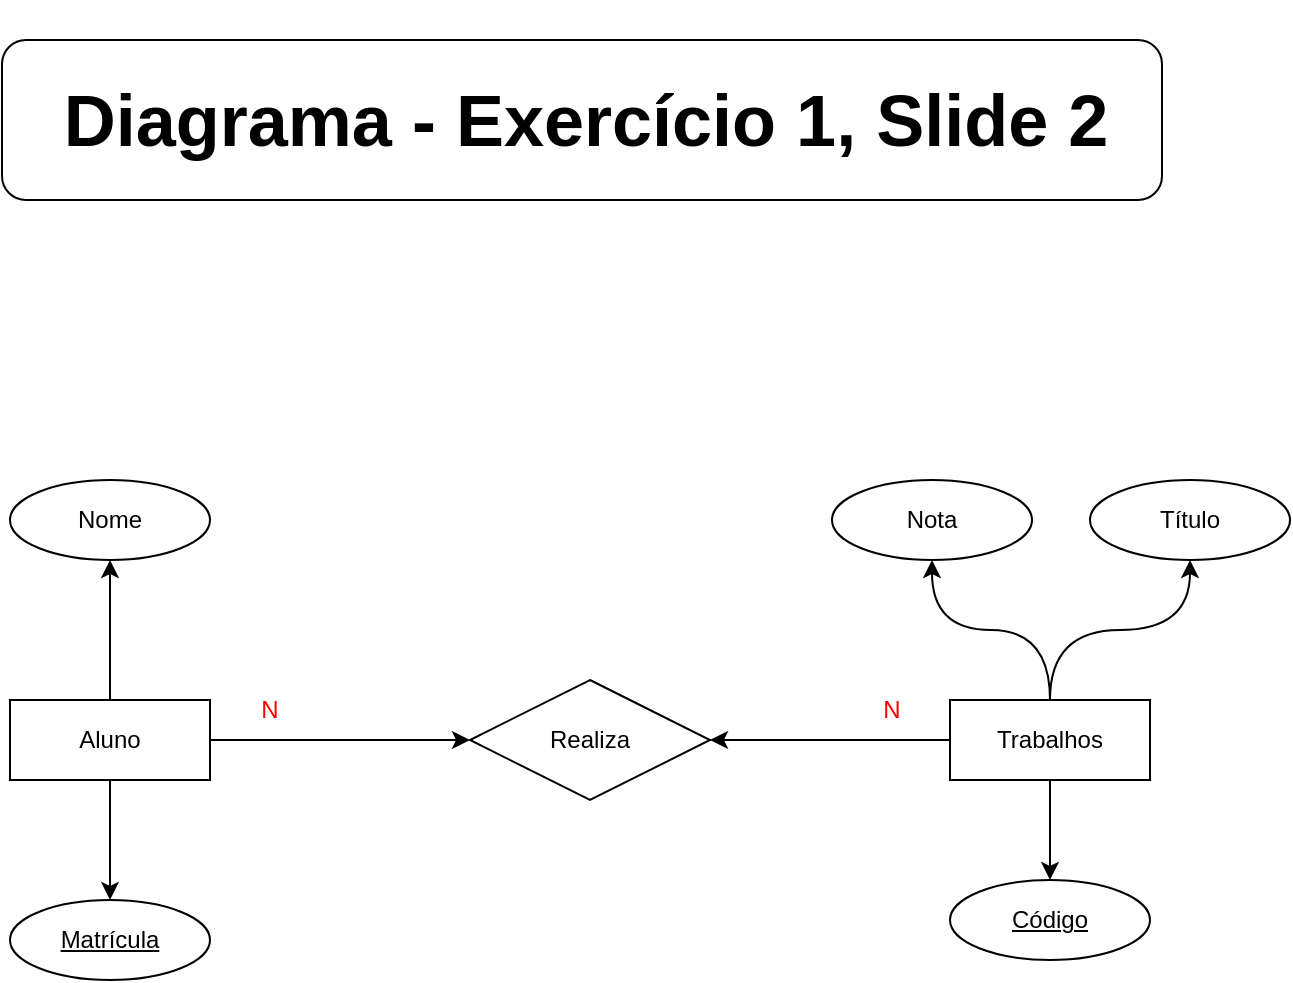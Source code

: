 <mxfile version="21.1.2" type="device">
  <diagram name="Página-1" id="kafqpZeLi7XdwKmXiJNI">
    <mxGraphModel dx="1035" dy="569" grid="1" gridSize="10" guides="1" tooltips="1" connect="1" arrows="1" fold="1" page="1" pageScale="1" pageWidth="827" pageHeight="1169" math="0" shadow="0">
      <root>
        <mxCell id="0" />
        <mxCell id="1" parent="0" />
        <mxCell id="KlqMlO6U-CDNfU_j7yHm-2" value="" style="rounded=1;whiteSpace=wrap;html=1;fontSize=36;" parent="1" vertex="1">
          <mxGeometry x="124" y="80" width="580" height="80" as="geometry" />
        </mxCell>
        <mxCell id="KlqMlO6U-CDNfU_j7yHm-1" value="&lt;span style=&quot;font-size: 36px;&quot;&gt;&lt;b&gt;Diagrama - Exercício 1, Slide 2&lt;/b&gt;&lt;/span&gt;" style="text;html=1;strokeColor=none;fillColor=none;align=center;verticalAlign=middle;whiteSpace=wrap;rounded=0;" parent="1" vertex="1">
          <mxGeometry x="128" y="60" width="576" height="120" as="geometry" />
        </mxCell>
        <mxCell id="NBL88mhy68arzMHCjShc-17" style="edgeStyle=orthogonalEdgeStyle;rounded=0;orthogonalLoop=1;jettySize=auto;html=1;" parent="1" source="NBL88mhy68arzMHCjShc-13" target="NBL88mhy68arzMHCjShc-14" edge="1">
          <mxGeometry relative="1" as="geometry" />
        </mxCell>
        <mxCell id="NBL88mhy68arzMHCjShc-37" style="edgeStyle=orthogonalEdgeStyle;rounded=0;orthogonalLoop=1;jettySize=auto;html=1;entryX=0.5;entryY=1;entryDx=0;entryDy=0;curved=1;" parent="1" source="NBL88mhy68arzMHCjShc-13" target="NBL88mhy68arzMHCjShc-36" edge="1">
          <mxGeometry relative="1" as="geometry" />
        </mxCell>
        <mxCell id="NBL88mhy68arzMHCjShc-39" style="edgeStyle=orthogonalEdgeStyle;rounded=0;orthogonalLoop=1;jettySize=auto;html=1;entryX=0.5;entryY=0;entryDx=0;entryDy=0;curved=1;" parent="1" source="NBL88mhy68arzMHCjShc-13" target="NBL88mhy68arzMHCjShc-35" edge="1">
          <mxGeometry relative="1" as="geometry" />
        </mxCell>
        <mxCell id="NBL88mhy68arzMHCjShc-13" value="Aluno" style="whiteSpace=wrap;html=1;align=center;" parent="1" vertex="1">
          <mxGeometry x="128" y="410" width="100" height="40" as="geometry" />
        </mxCell>
        <mxCell id="NBL88mhy68arzMHCjShc-14" value="Realiza" style="shape=rhombus;perimeter=rhombusPerimeter;whiteSpace=wrap;html=1;align=center;" parent="1" vertex="1">
          <mxGeometry x="358" y="400" width="120" height="60" as="geometry" />
        </mxCell>
        <mxCell id="NBL88mhy68arzMHCjShc-34" style="edgeStyle=orthogonalEdgeStyle;rounded=0;orthogonalLoop=1;jettySize=auto;html=1;entryX=0.5;entryY=1;entryDx=0;entryDy=0;curved=1;" parent="1" source="NBL88mhy68arzMHCjShc-16" target="NBL88mhy68arzMHCjShc-22" edge="1">
          <mxGeometry relative="1" as="geometry" />
        </mxCell>
        <mxCell id="NBL88mhy68arzMHCjShc-43" style="edgeStyle=orthogonalEdgeStyle;rounded=0;orthogonalLoop=1;jettySize=auto;html=1;entryX=0.5;entryY=1;entryDx=0;entryDy=0;curved=1;" parent="1" source="NBL88mhy68arzMHCjShc-16" target="NBL88mhy68arzMHCjShc-42" edge="1">
          <mxGeometry relative="1" as="geometry" />
        </mxCell>
        <mxCell id="NBL88mhy68arzMHCjShc-44" style="edgeStyle=orthogonalEdgeStyle;rounded=0;orthogonalLoop=1;jettySize=auto;html=1;entryX=0.5;entryY=0;entryDx=0;entryDy=0;" parent="1" source="NBL88mhy68arzMHCjShc-16" target="NBL88mhy68arzMHCjShc-40" edge="1">
          <mxGeometry relative="1" as="geometry" />
        </mxCell>
        <mxCell id="2at8B4tksrl-nGrAMncA-6" style="edgeStyle=orthogonalEdgeStyle;rounded=0;orthogonalLoop=1;jettySize=auto;html=1;entryX=1;entryY=0.5;entryDx=0;entryDy=0;" edge="1" parent="1" source="NBL88mhy68arzMHCjShc-16" target="NBL88mhy68arzMHCjShc-14">
          <mxGeometry relative="1" as="geometry" />
        </mxCell>
        <mxCell id="NBL88mhy68arzMHCjShc-16" value="Trabalhos" style="whiteSpace=wrap;html=1;align=center;" parent="1" vertex="1">
          <mxGeometry x="598" y="410" width="100" height="40" as="geometry" />
        </mxCell>
        <mxCell id="NBL88mhy68arzMHCjShc-22" value="Título" style="ellipse;whiteSpace=wrap;html=1;align=center;" parent="1" vertex="1">
          <mxGeometry x="668" y="300" width="100" height="40" as="geometry" />
        </mxCell>
        <mxCell id="NBL88mhy68arzMHCjShc-35" value="Matrícula" style="ellipse;whiteSpace=wrap;html=1;align=center;fontStyle=4;" parent="1" vertex="1">
          <mxGeometry x="128" y="510" width="100" height="40" as="geometry" />
        </mxCell>
        <mxCell id="NBL88mhy68arzMHCjShc-36" value="Nome" style="ellipse;whiteSpace=wrap;html=1;align=center;" parent="1" vertex="1">
          <mxGeometry x="128" y="300" width="100" height="40" as="geometry" />
        </mxCell>
        <mxCell id="NBL88mhy68arzMHCjShc-40" value="Código" style="ellipse;whiteSpace=wrap;html=1;align=center;fontStyle=4;" parent="1" vertex="1">
          <mxGeometry x="598" y="500" width="100" height="40" as="geometry" />
        </mxCell>
        <mxCell id="NBL88mhy68arzMHCjShc-42" value="Nota" style="ellipse;whiteSpace=wrap;html=1;align=center;" parent="1" vertex="1">
          <mxGeometry x="539" y="300" width="100" height="40" as="geometry" />
        </mxCell>
        <mxCell id="2at8B4tksrl-nGrAMncA-3" value="&lt;font color=&quot;#ff0000&quot;&gt;N&lt;/font&gt;" style="text;html=1;strokeColor=none;fillColor=none;align=center;verticalAlign=middle;whiteSpace=wrap;rounded=0;" vertex="1" parent="1">
          <mxGeometry x="228" y="400" width="60" height="30" as="geometry" />
        </mxCell>
        <mxCell id="2at8B4tksrl-nGrAMncA-4" value="&lt;font color=&quot;#ff0000&quot;&gt;N&lt;/font&gt;" style="text;html=1;strokeColor=none;fillColor=none;align=center;verticalAlign=middle;whiteSpace=wrap;rounded=0;" vertex="1" parent="1">
          <mxGeometry x="539" y="400" width="60" height="30" as="geometry" />
        </mxCell>
      </root>
    </mxGraphModel>
  </diagram>
</mxfile>
